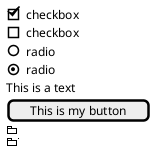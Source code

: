 {
  "sha1": "lh3m7fhhdxi16ttntb4tqua9avs0j6f",
  "insertion": {
    "when": "2024-06-03T18:59:34.137Z",
    "user": "plantuml@gmail.com"
  }
}
@startsalt
{
   [X] checkbox
	[] checkbox
	() radio
	(X) radio
	This is a text
	[This is my button]
	<<
	............
	.XXXXX......
	.X...X......
	.XXXXXXXXXX.
	.X........X.
	.X........X.
	.X........X.
	.X........X.
	.XXXXXXXXXX.
	............
	>>
	<<
	.............
	.XXXXX......X
	.X...X.......
	.XXXXXXXXXX..
	.X........X..
	.X........X..
	.X........X..
	.X........X..
	.XXXXXXXXXX..
	.............
	>>
}
@endsalt
